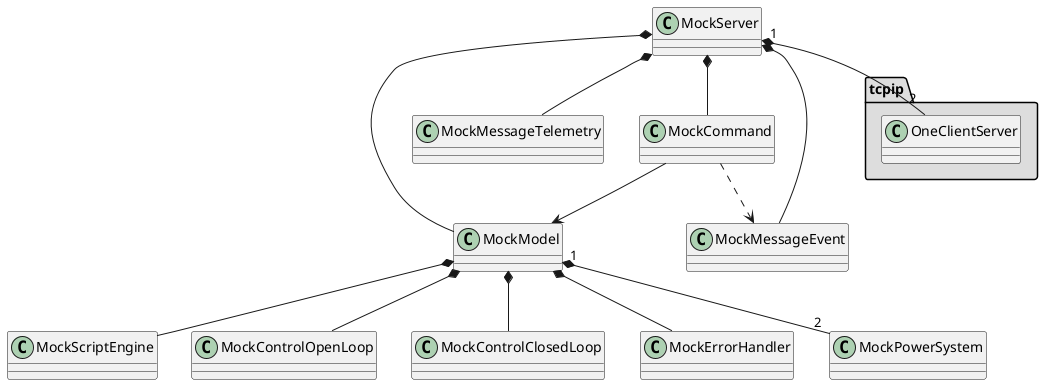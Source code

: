 @startuml
package "tcpip" #DDDDDD {
  class OneClientServer
}

MockServer "1" *-- "2" OneClientServer
MockServer *-- MockModel
MockServer *-- MockMessageTelemetry
MockServer *-- MockMessageEvent
MockServer *-- MockCommand

MockCommand ..> MockMessageEvent
MockCommand --> MockModel

MockModel *-- MockScriptEngine
MockModel *-- MockControlOpenLoop
MockModel *-- MockControlClosedLoop
MockModel *-- MockErrorHandler
MockModel "1" *-- "2" MockPowerSystem

@enduml

